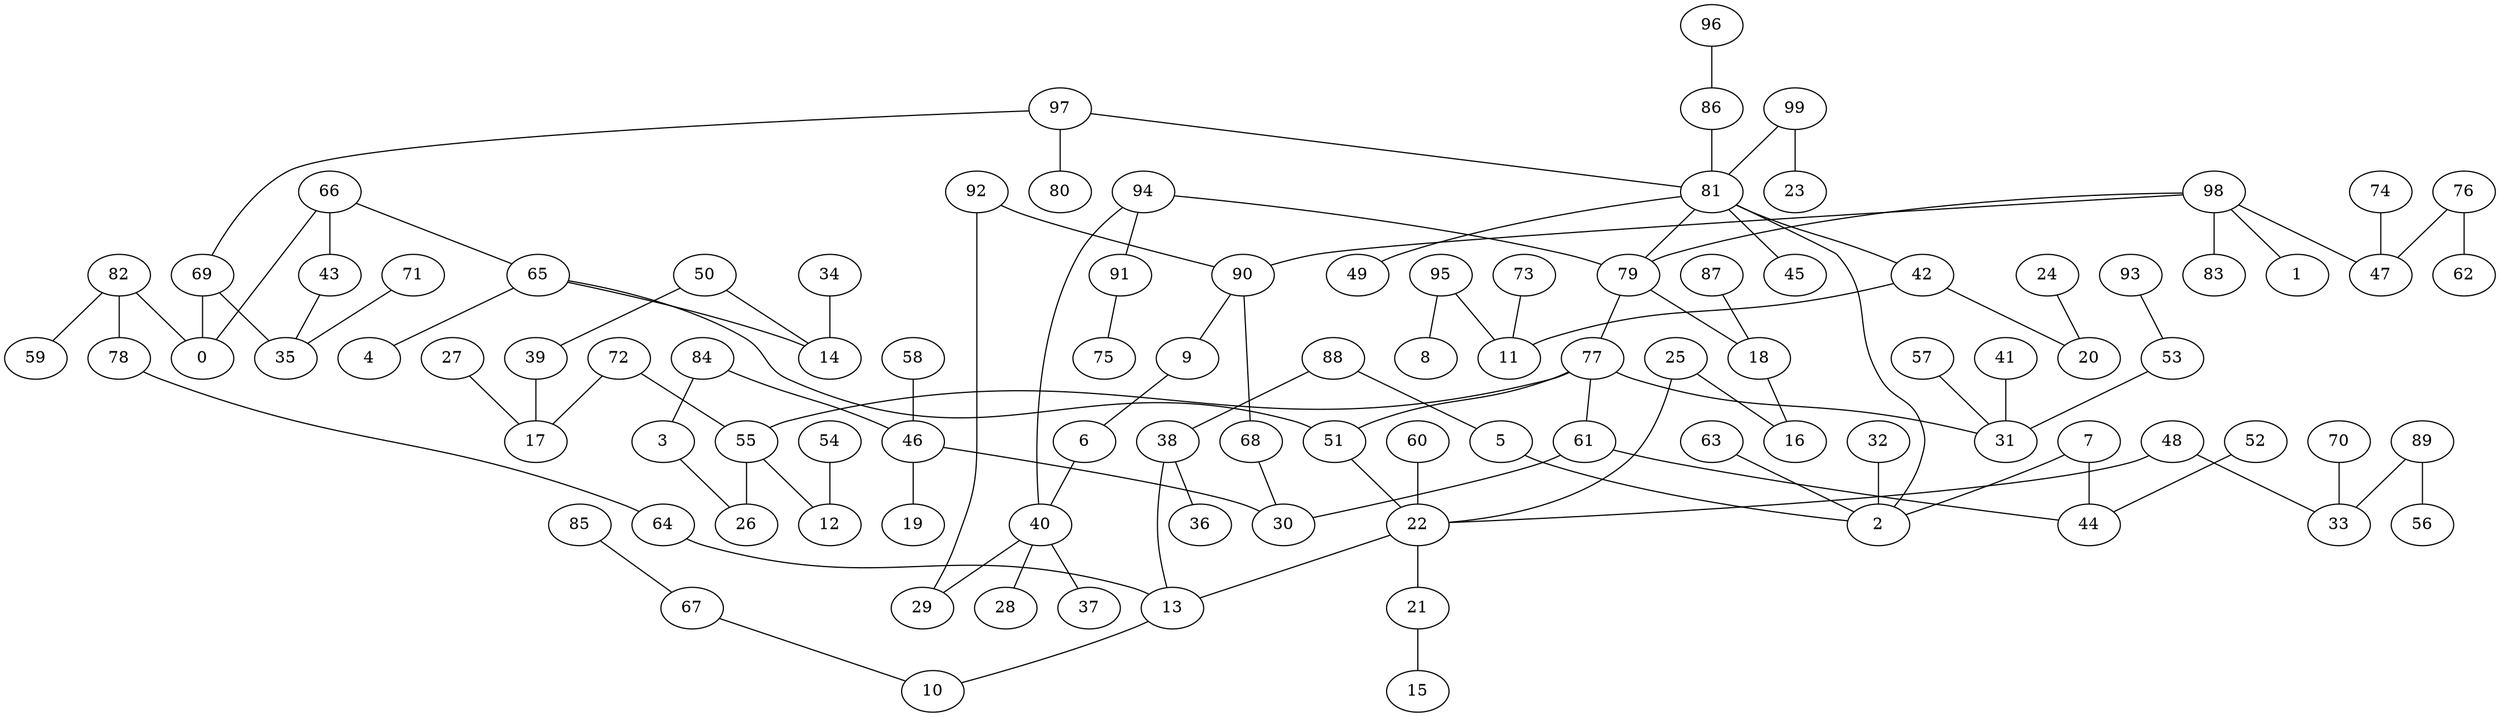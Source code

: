 digraph GG_graph {

subgraph G_graph {
edge [color = black]
"88" -> "38" [dir = none]
"39" -> "17" [dir = none]
"92" -> "29" [dir = none]
"41" -> "31" [dir = none]
"71" -> "35" [dir = none]
"87" -> "18" [dir = none]
"52" -> "44" [dir = none]
"89" -> "56" [dir = none]
"89" -> "33" [dir = none]
"66" -> "65" [dir = none]
"70" -> "33" [dir = none]
"68" -> "30" [dir = none]
"25" -> "16" [dir = none]
"73" -> "11" [dir = none]
"32" -> "2" [dir = none]
"54" -> "12" [dir = none]
"24" -> "20" [dir = none]
"82" -> "59" [dir = none]
"82" -> "78" [dir = none]
"93" -> "53" [dir = none]
"53" -> "31" [dir = none]
"97" -> "80" [dir = none]
"97" -> "69" [dir = none]
"97" -> "81" [dir = none]
"72" -> "17" [dir = none]
"72" -> "55" [dir = none]
"3" -> "26" [dir = none]
"55" -> "26" [dir = none]
"55" -> "12" [dir = none]
"50" -> "14" [dir = none]
"67" -> "10" [dir = none]
"65" -> "14" [dir = none]
"65" -> "4" [dir = none]
"65" -> "51" [dir = none]
"7" -> "2" [dir = none]
"84" -> "3" [dir = none]
"58" -> "46" [dir = none]
"94" -> "91" [dir = none]
"94" -> "40" [dir = none]
"94" -> "79" [dir = none]
"64" -> "13" [dir = none]
"57" -> "31" [dir = none]
"90" -> "9" [dir = none]
"78" -> "64" [dir = none]
"98" -> "83" [dir = none]
"98" -> "1" [dir = none]
"98" -> "47" [dir = none]
"98" -> "79" [dir = none]
"77" -> "31" [dir = none]
"77" -> "61" [dir = none]
"77" -> "51" [dir = none]
"77" -> "55" [dir = none]
"95" -> "8" [dir = none]
"95" -> "11" [dir = none]
"69" -> "0" [dir = none]
"69" -> "35" [dir = none]
"81" -> "49" [dir = none]
"81" -> "2" [dir = none]
"81" -> "45" [dir = none]
"81" -> "42" [dir = none]
"81" -> "79" [dir = none]
"79" -> "18" [dir = none]
"79" -> "77" [dir = none]
"27" -> "17" [dir = none]
"21" -> "15" [dir = none]
"51" -> "22" [dir = none]
"38" -> "36" [dir = none]
"38" -> "13" [dir = none]
"61" -> "44" [dir = none]
"61" -> "30" [dir = none]
"48" -> "33" [dir = none]
"48" -> "22" [dir = none]
"85" -> "67" [dir = none]
"22" -> "21" [dir = none]
"22" -> "13" [dir = none]
"40" -> "28" [dir = none]
"40" -> "37" [dir = none]
"40" -> "29" [dir = none]
"74" -> "47" [dir = none]
"13" -> "10" [dir = none]
"42" -> "20" [dir = none]
"42" -> "11" [dir = none]
"76" -> "62" [dir = none]
"76" -> "47" [dir = none]
"99" -> "23" [dir = none]
"99" -> "81" [dir = none]
"60" -> "22" [dir = none]
"5" -> "2" [dir = none]
"91" -> "75" [dir = none]
"46" -> "19" [dir = none]
"46" -> "30" [dir = none]
"63" -> "2" [dir = none]
"96" -> "86" [dir = none]
"43" -> "35" [dir = none]
"18" -> "16" [dir = none]
"34" -> "14" [dir = none]
"6" -> "40" [dir = none]
"9" -> "6" [dir = none]
"86" -> "81" [dir = none]
"90" -> "68" [dir = none]
"84" -> "46" [dir = none]
"50" -> "39" [dir = none]
"66" -> "0" [dir = none]
"25" -> "22" [dir = none]
"66" -> "43" [dir = none]
"98" -> "90" [dir = none]
"7" -> "44" [dir = none]
"88" -> "5" [dir = none]
"92" -> "90" [dir = none]
"82" -> "0" [dir = none]
}

}
